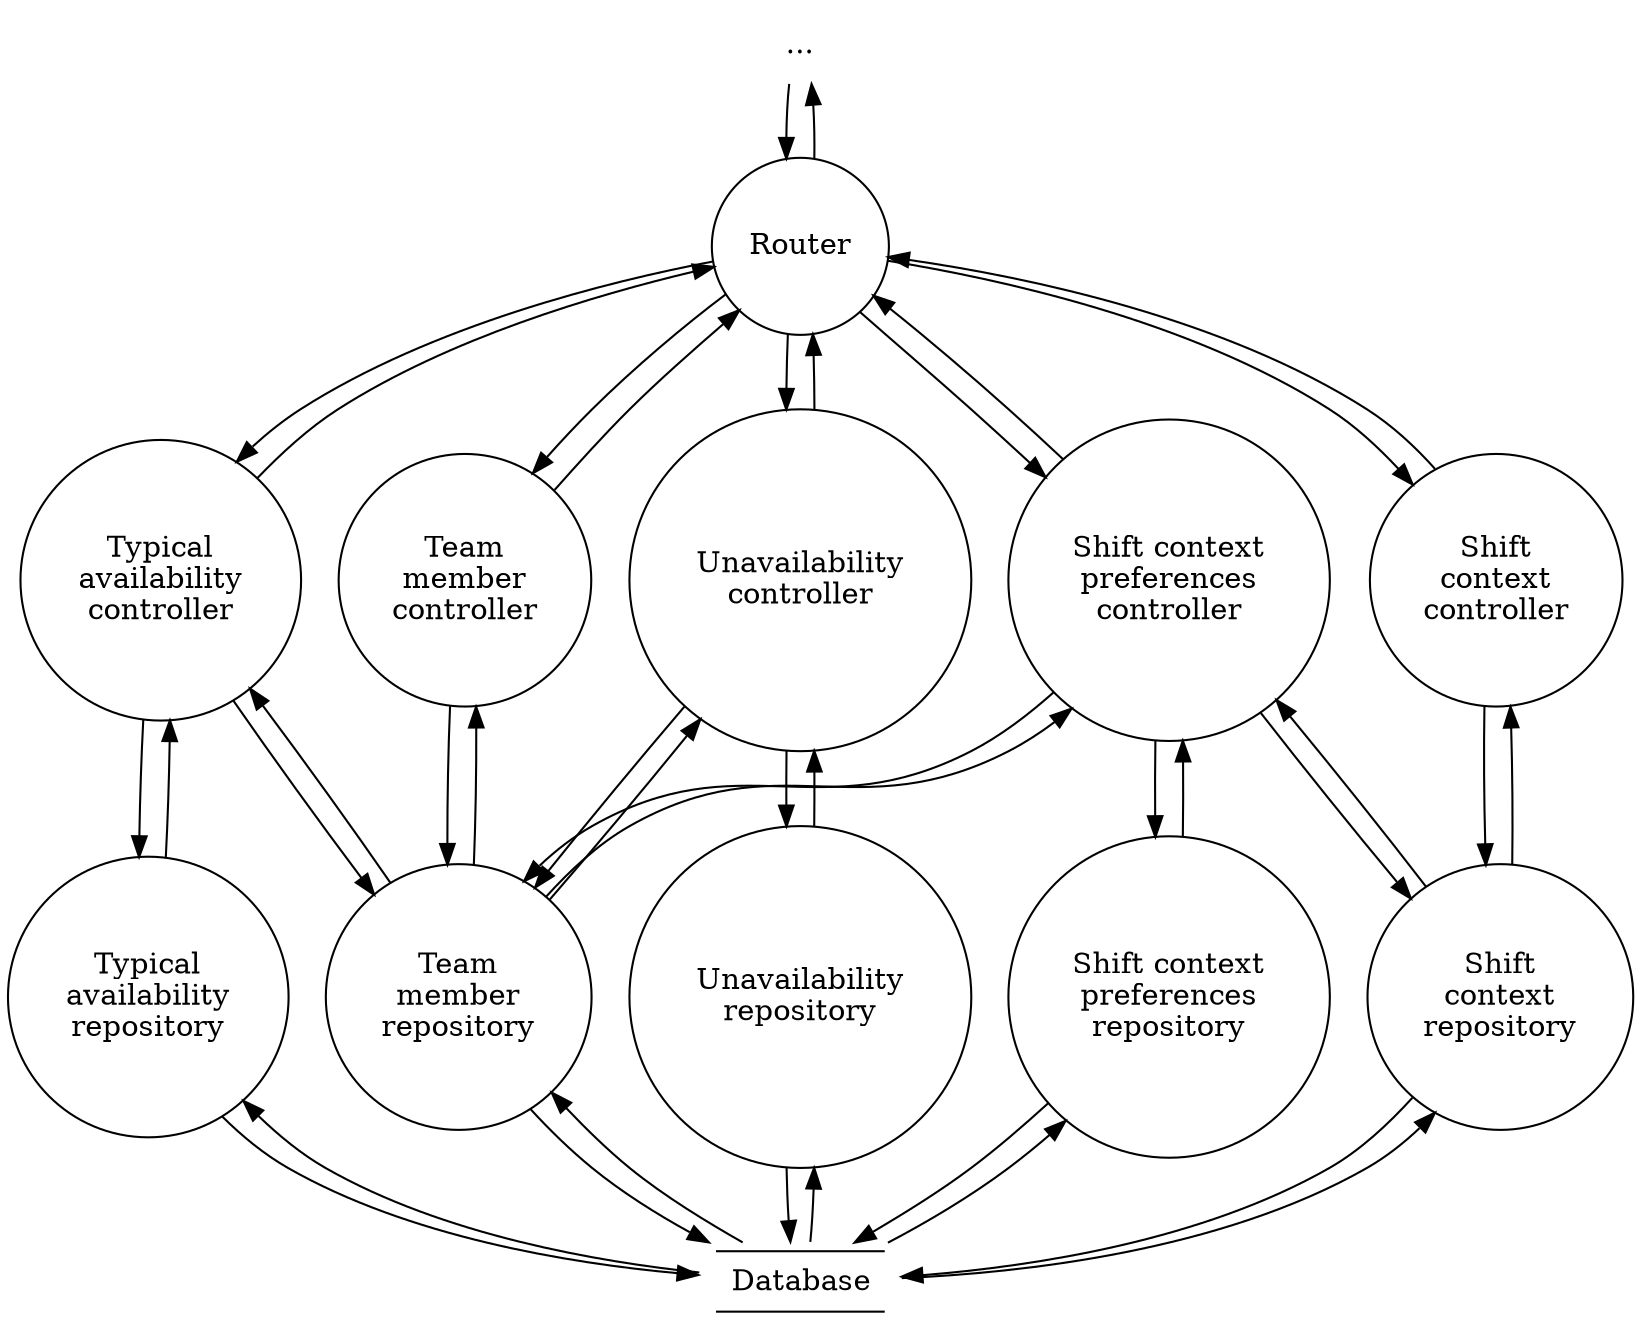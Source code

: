 digraph data_flow_diagram {
    node [ shape = circle ]
    
    "..." [ shape = none ]
    
    "..." -> Router -> "..."

    subgraph controllers {
        rank = same
        
        "Team\nmember\ncontroller"
        "Typical\navailability\ncontroller"
        "Unavailability\ncontroller"
        "Shift\ncontext\ncontroller"
        "Shift context\npreferences\ncontroller"
    }
    
    Router -> {
        "Team\nmember\ncontroller"
        "Typical\navailability\ncontroller"
        "Unavailability\ncontroller"
        "Shift\ncontext\ncontroller"
        "Shift context\npreferences\ncontroller"
    } -> Router
    
    subgraph repositories {
        rank = same
        
        "Team\nmember\nrepository"
        "Typical\navailability\nrepository"
        "Unavailability\nrepository"
        "Shift\ncontext\nrepository"
        "Shift context\npreferences\nrepository"
    }
    
    "Team\nmember\ncontroller" -> {
        "Team\nmember\nrepository"
    } -> "Team\nmember\ncontroller"
    
    "Typical\navailability\ncontroller" -> {
        "Team\nmember\nrepository"
        "Typical\navailability\nrepository"
    } -> "Typical\navailability\ncontroller"
    
    "Unavailability\ncontroller" -> {
        "Team\nmember\nrepository"
        "Unavailability\nrepository"
    } -> "Unavailability\ncontroller"
    
    "Shift\ncontext\ncontroller" -> {
        "Shift\ncontext\nrepository"
    } -> "Shift\ncontext\ncontroller"
    
    "Shift context\npreferences\ncontroller" -> {
        "Team\nmember\nrepository"
        "Shift\ncontext\nrepository"
        "Shift context\npreferences\nrepository"
    } -> "Shift context\npreferences\ncontroller"
    
    Database [
        label = <
            <TABLE BORDER="1" SIDES="TB" CELLBORDER="0" CELLPADDING="6" CELLSPACING="0">
                <TR><TD>Database</TD></TR>
            </TABLE>
        >,
        shape = none ]
    
    Database -> {
        "Team\nmember\nrepository"
        "Typical\navailability\nrepository"
        "Unavailability\nrepository"
        "Shift\ncontext\nrepository"
        "Shift context\npreferences\nrepository"
    } -> Database
}
